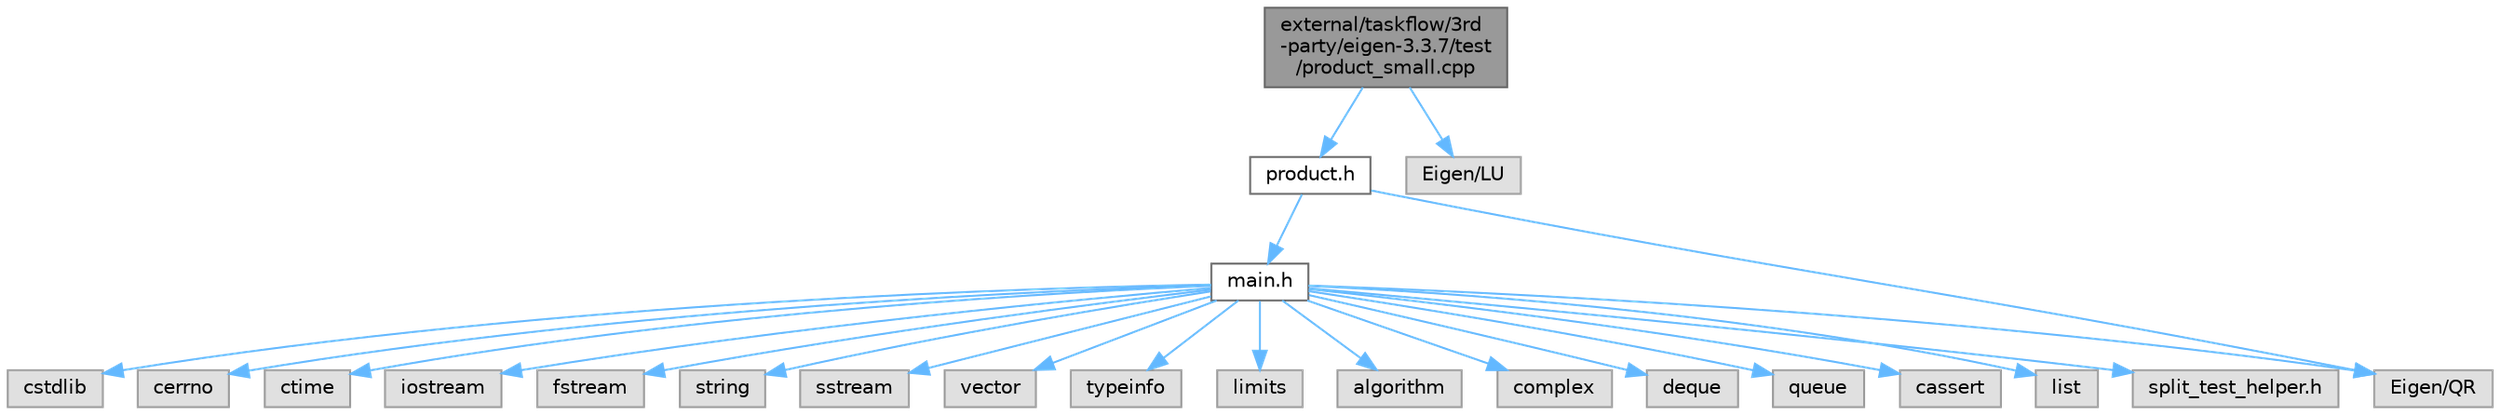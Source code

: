 digraph "external/taskflow/3rd-party/eigen-3.3.7/test/product_small.cpp"
{
 // LATEX_PDF_SIZE
  bgcolor="transparent";
  edge [fontname=Helvetica,fontsize=10,labelfontname=Helvetica,labelfontsize=10];
  node [fontname=Helvetica,fontsize=10,shape=box,height=0.2,width=0.4];
  Node1 [id="Node000001",label="external/taskflow/3rd\l-party/eigen-3.3.7/test\l/product_small.cpp",height=0.2,width=0.4,color="gray40", fillcolor="grey60", style="filled", fontcolor="black",tooltip=" "];
  Node1 -> Node2 [id="edge23_Node000001_Node000002",color="steelblue1",style="solid",tooltip=" "];
  Node2 [id="Node000002",label="product.h",height=0.2,width=0.4,color="grey40", fillcolor="white", style="filled",URL="$test_2_product_8h.html",tooltip=" "];
  Node2 -> Node3 [id="edge24_Node000002_Node000003",color="steelblue1",style="solid",tooltip=" "];
  Node3 [id="Node000003",label="main.h",height=0.2,width=0.4,color="grey40", fillcolor="white", style="filled",URL="$taskflow_23rd-party_2eigen-3_83_87_2test_2main_8h.html",tooltip=" "];
  Node3 -> Node4 [id="edge25_Node000003_Node000004",color="steelblue1",style="solid",tooltip=" "];
  Node4 [id="Node000004",label="cstdlib",height=0.2,width=0.4,color="grey60", fillcolor="#E0E0E0", style="filled",tooltip=" "];
  Node3 -> Node5 [id="edge26_Node000003_Node000005",color="steelblue1",style="solid",tooltip=" "];
  Node5 [id="Node000005",label="cerrno",height=0.2,width=0.4,color="grey60", fillcolor="#E0E0E0", style="filled",tooltip=" "];
  Node3 -> Node6 [id="edge27_Node000003_Node000006",color="steelblue1",style="solid",tooltip=" "];
  Node6 [id="Node000006",label="ctime",height=0.2,width=0.4,color="grey60", fillcolor="#E0E0E0", style="filled",tooltip=" "];
  Node3 -> Node7 [id="edge28_Node000003_Node000007",color="steelblue1",style="solid",tooltip=" "];
  Node7 [id="Node000007",label="iostream",height=0.2,width=0.4,color="grey60", fillcolor="#E0E0E0", style="filled",tooltip=" "];
  Node3 -> Node8 [id="edge29_Node000003_Node000008",color="steelblue1",style="solid",tooltip=" "];
  Node8 [id="Node000008",label="fstream",height=0.2,width=0.4,color="grey60", fillcolor="#E0E0E0", style="filled",tooltip=" "];
  Node3 -> Node9 [id="edge30_Node000003_Node000009",color="steelblue1",style="solid",tooltip=" "];
  Node9 [id="Node000009",label="string",height=0.2,width=0.4,color="grey60", fillcolor="#E0E0E0", style="filled",tooltip=" "];
  Node3 -> Node10 [id="edge31_Node000003_Node000010",color="steelblue1",style="solid",tooltip=" "];
  Node10 [id="Node000010",label="sstream",height=0.2,width=0.4,color="grey60", fillcolor="#E0E0E0", style="filled",tooltip=" "];
  Node3 -> Node11 [id="edge32_Node000003_Node000011",color="steelblue1",style="solid",tooltip=" "];
  Node11 [id="Node000011",label="vector",height=0.2,width=0.4,color="grey60", fillcolor="#E0E0E0", style="filled",tooltip=" "];
  Node3 -> Node12 [id="edge33_Node000003_Node000012",color="steelblue1",style="solid",tooltip=" "];
  Node12 [id="Node000012",label="typeinfo",height=0.2,width=0.4,color="grey60", fillcolor="#E0E0E0", style="filled",tooltip=" "];
  Node3 -> Node13 [id="edge34_Node000003_Node000013",color="steelblue1",style="solid",tooltip=" "];
  Node13 [id="Node000013",label="limits",height=0.2,width=0.4,color="grey60", fillcolor="#E0E0E0", style="filled",tooltip=" "];
  Node3 -> Node14 [id="edge35_Node000003_Node000014",color="steelblue1",style="solid",tooltip=" "];
  Node14 [id="Node000014",label="algorithm",height=0.2,width=0.4,color="grey60", fillcolor="#E0E0E0", style="filled",tooltip=" "];
  Node3 -> Node15 [id="edge36_Node000003_Node000015",color="steelblue1",style="solid",tooltip=" "];
  Node15 [id="Node000015",label="complex",height=0.2,width=0.4,color="grey60", fillcolor="#E0E0E0", style="filled",tooltip=" "];
  Node3 -> Node16 [id="edge37_Node000003_Node000016",color="steelblue1",style="solid",tooltip=" "];
  Node16 [id="Node000016",label="deque",height=0.2,width=0.4,color="grey60", fillcolor="#E0E0E0", style="filled",tooltip=" "];
  Node3 -> Node17 [id="edge38_Node000003_Node000017",color="steelblue1",style="solid",tooltip=" "];
  Node17 [id="Node000017",label="queue",height=0.2,width=0.4,color="grey60", fillcolor="#E0E0E0", style="filled",tooltip=" "];
  Node3 -> Node18 [id="edge39_Node000003_Node000018",color="steelblue1",style="solid",tooltip=" "];
  Node18 [id="Node000018",label="cassert",height=0.2,width=0.4,color="grey60", fillcolor="#E0E0E0", style="filled",tooltip=" "];
  Node3 -> Node19 [id="edge40_Node000003_Node000019",color="steelblue1",style="solid",tooltip=" "];
  Node19 [id="Node000019",label="list",height=0.2,width=0.4,color="grey60", fillcolor="#E0E0E0", style="filled",tooltip=" "];
  Node3 -> Node20 [id="edge41_Node000003_Node000020",color="steelblue1",style="solid",tooltip=" "];
  Node20 [id="Node000020",label="split_test_helper.h",height=0.2,width=0.4,color="grey60", fillcolor="#E0E0E0", style="filled",tooltip=" "];
  Node3 -> Node21 [id="edge42_Node000003_Node000021",color="steelblue1",style="solid",tooltip=" "];
  Node21 [id="Node000021",label="Eigen/QR",height=0.2,width=0.4,color="grey60", fillcolor="#E0E0E0", style="filled",tooltip=" "];
  Node2 -> Node21 [id="edge43_Node000002_Node000021",color="steelblue1",style="solid",tooltip=" "];
  Node1 -> Node22 [id="edge44_Node000001_Node000022",color="steelblue1",style="solid",tooltip=" "];
  Node22 [id="Node000022",label="Eigen/LU",height=0.2,width=0.4,color="grey60", fillcolor="#E0E0E0", style="filled",tooltip=" "];
}
